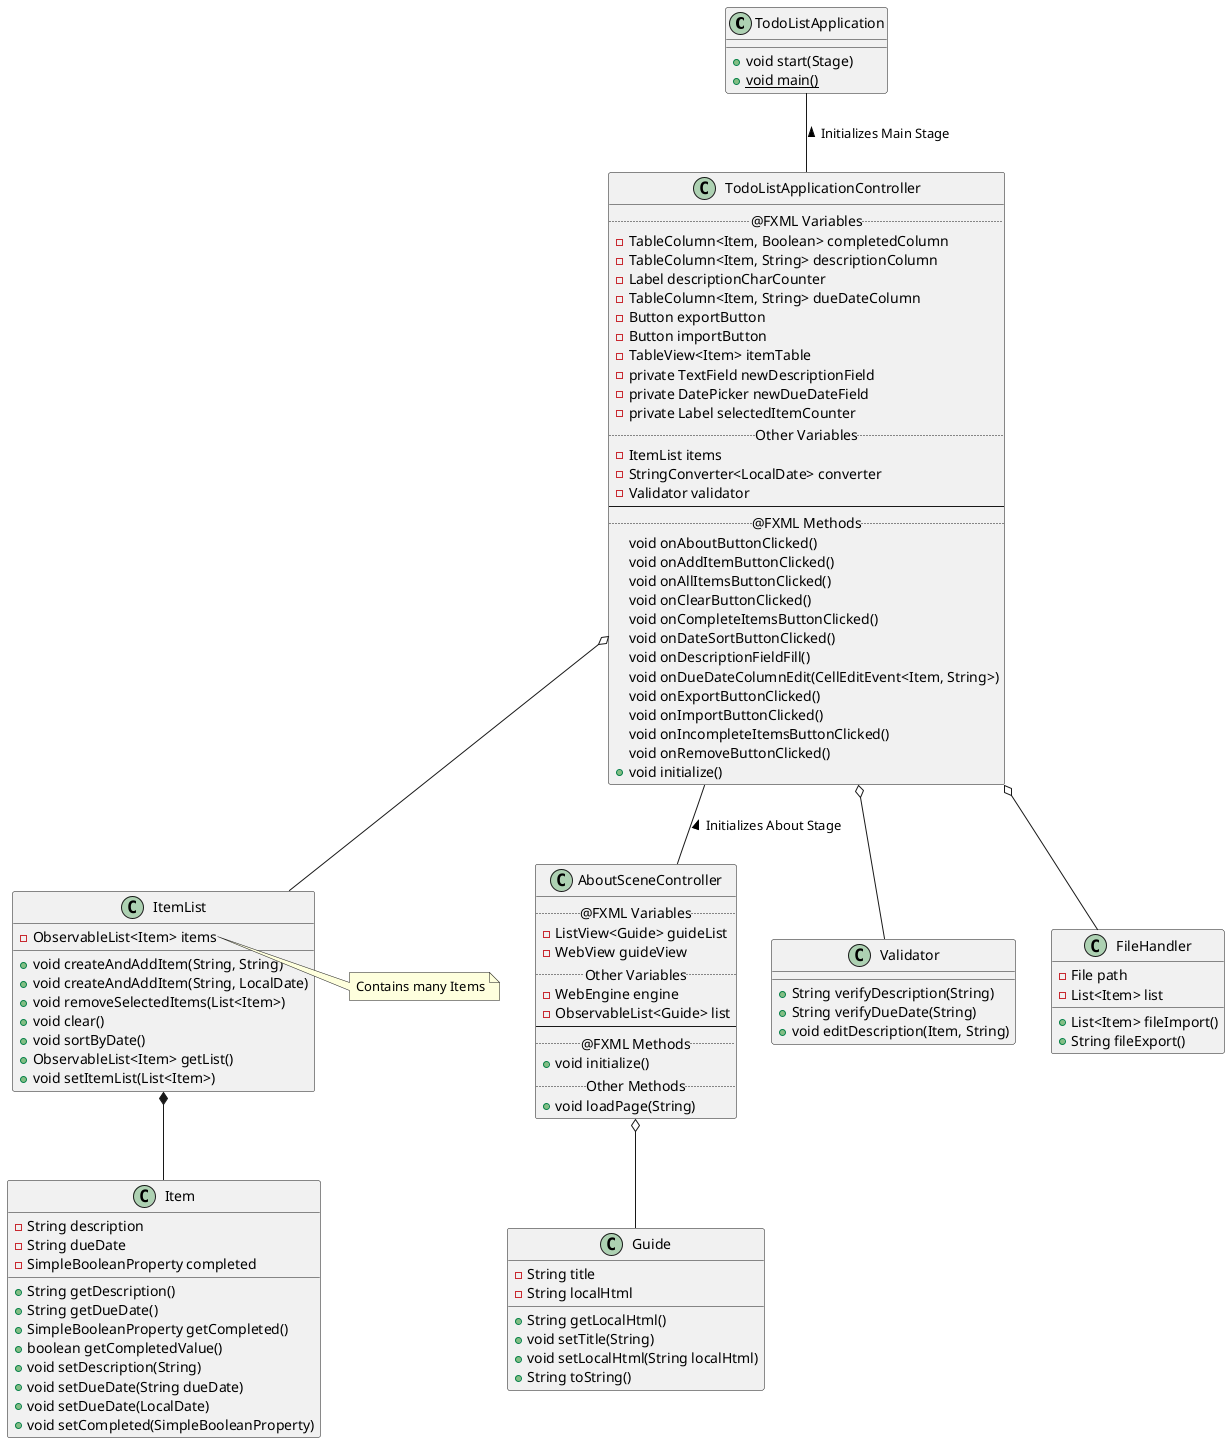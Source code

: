 @startuml

class TodoListApplication {
    +void start(Stage)
    +{static}void main()
}

class TodoListApplicationController {
    ..@FXML Variables..
    -TableColumn<Item, Boolean> completedColumn
    -TableColumn<Item, String> descriptionColumn
    -Label descriptionCharCounter
    -TableColumn<Item, String> dueDateColumn
    -Button exportButton
    -Button importButton
    -TableView<Item> itemTable
    -private TextField newDescriptionField
    -private DatePicker newDueDateField
    -private Label selectedItemCounter
    ..Other Variables..
    -ItemList items
    -StringConverter<LocalDate> converter
    -Validator validator
    --
    ..@FXML Methods..
    void onAboutButtonClicked()
    void onAddItemButtonClicked()
    void onAllItemsButtonClicked()
    void onClearButtonClicked()
    void onCompleteItemsButtonClicked()
    void onDateSortButtonClicked()
    void onDescriptionFieldFill()
    void onDueDateColumnEdit(CellEditEvent<Item, String>)
    void onExportButtonClicked()
    void onImportButtonClicked()
    void onIncompleteItemsButtonClicked()
    void onRemoveButtonClicked()
    +void initialize()
}

class AboutSceneController {
    ..@FXML Variables..
    -ListView<Guide> guideList
    -WebView guideView
    ..Other Variables..
    -WebEngine engine
    -ObservableList<Guide> list
    --
    ..@FXML Methods..
    +void initialize()
    ..Other Methods..
    +void loadPage(String)
}

class Item {
    -String description
    -String dueDate
    -SimpleBooleanProperty completed

    +String getDescription()
    +String getDueDate()
    +SimpleBooleanProperty getCompleted()
    +boolean getCompletedValue()
    +void setDescription(String)
    +void setDueDate(String dueDate)
    +void setDueDate(LocalDate)
    +void setCompleted(SimpleBooleanProperty)
}

class ItemList {
    -ObservableList<Item> items

    +void createAndAddItem(String, String)
    +void createAndAddItem(String, LocalDate)
    +void removeSelectedItems(List<Item>)
    +void clear()
    +void sortByDate()
    +ObservableList<Item> getList()
    +void setItemList(List<Item>)
}

class Guide {
    -String title
    -String localHtml

    +String getLocalHtml()
    +void setTitle(String)
    +void setLocalHtml(String localHtml)
    +String toString()
}

class Validator {
    +String verifyDescription(String)
    +String verifyDueDate(String)
    +void editDescription(Item, String)
}

class FileHandler {
    -File path
    -List<Item> list

    +List<Item> fileImport()
    +String fileExport()
}

TodoListApplication -- TodoListApplicationController : < Initializes Main Stage
TodoListApplicationController -- AboutSceneController : < Initializes About Stage
TodoListApplicationController o-- ItemList
TodoListApplicationController o-- Validator
TodoListApplicationController o-- FileHandler
ItemList *-- Item
AboutSceneController o-- Guide

note right of ItemList::items
    Contains many Items
end note

@enduml